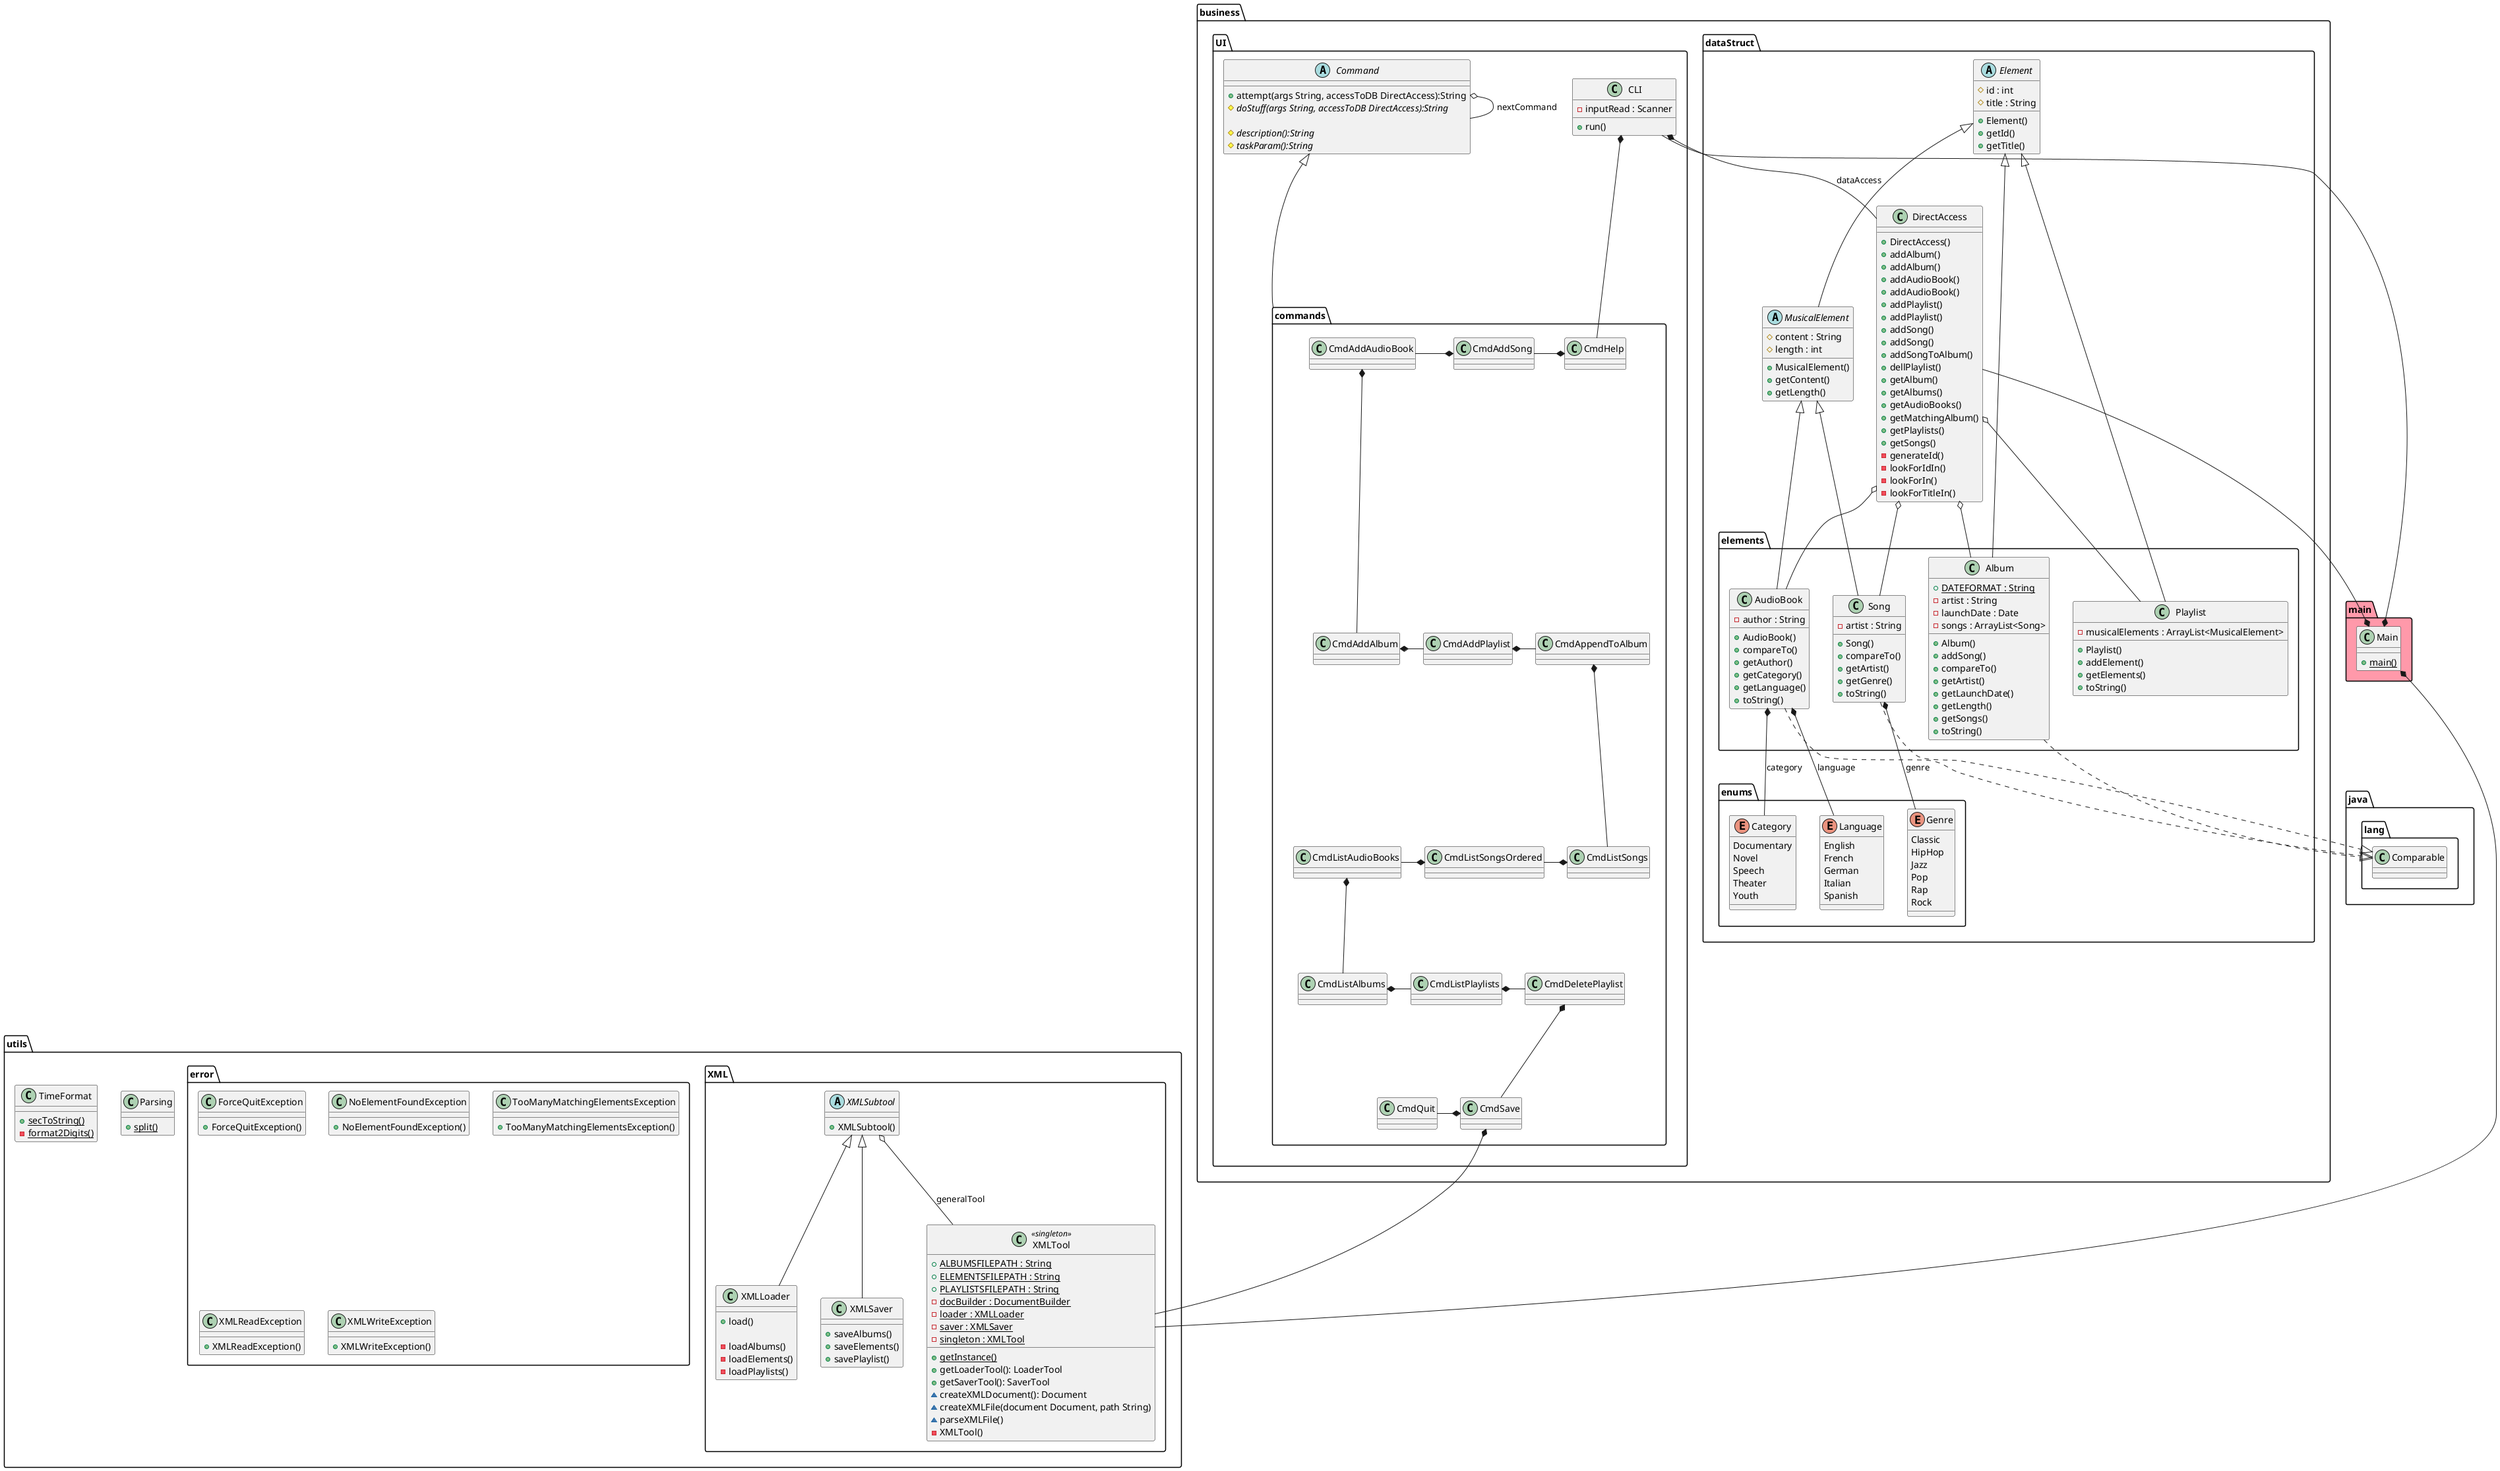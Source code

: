 @startuml Overview

  namespace main #FF99AA{
    class main.Main {
        {static} + main()
    }
  }

  namespace business.UI {
    class business.UI.CLI {
        - inputRead : Scanner

        + run()
    }
  }


  namespace business.UI {
    abstract class business.UI.Command {
        + attempt(args String, accessToDB DirectAccess):String
        {abstract} # doStuff(args String, accessToDB DirectAccess):String

        {abstract} # description():String
        {abstract} # taskParam():String
    }
  }

  namespace business.UI.commands{
    class CmdHelp
    class CmdAddSong
    class CmdAddAudioBook
    class CmdAddAlbum
    class CmdAddPlaylist
    class CmdAppendToAlbum
    class CmdListSongs
    class CmdListSongsOrdered
    class CmdListAudioBooks
    class CmdListAlbums
    class CmdListPlaylists
    class CmdDeletePlaylist
    class CmdSave
    class CmdQuit
  }

  business.UI.Command <|-down- business.UI.commands

  business.UI.CLI *-- business.UI.commands.CmdHelp
  business.UI.commands.CmdHelp *-left- business.UI.commands.CmdAddSong
  business.UI.commands.CmdAddSong *-left- business.UI.commands.CmdAddAudioBook
  business.UI.commands.CmdAddAudioBook *-down- business.UI.commands.CmdAddAlbum
  business.UI.commands.CmdAddAlbum *-right- business.UI.commands.CmdAddPlaylist
  business.UI.commands.CmdAddPlaylist *-right- business.UI.commands.CmdAppendToAlbum
  business.UI.commands.CmdAppendToAlbum *-down- business.UI.commands.CmdListSongs
  business.UI.commands.CmdListSongs *-left- business.UI.commands.CmdListSongsOrdered
  business.UI.commands.CmdListSongsOrdered *-left- business.UI.commands.CmdListAudioBooks
  business.UI.commands.CmdListAudioBooks *-down- business.UI.commands.CmdListAlbums
  business.UI.commands.CmdListAlbums *-right- business.UI.commands.CmdListPlaylists
  business.UI.commands.CmdListPlaylists *-right- business.UI.commands.CmdDeletePlaylist
  business.UI.commands.CmdDeletePlaylist *-down- business.UI.commands.CmdSave
  business.UI.commands.CmdSave *-left- business.UI.commands.CmdQuit

  business.UI.CLI *-- business.dataStruct.DirectAccess : dataAccess
  business.UI.Command o-- business.UI.Command : nextCommand

  namespace business.dataStruct {
    namespace elements {
      class business.dataStruct.elements.Album {
          {static} + DATEFORMAT : String
          - artist : String
          - launchDate : Date
          - songs : ArrayList<Song>
          + Album()
          + addSong()
          + compareTo()
          + getArtist()
          + getLaunchDate()
          + getLength()
          + getSongs()
          + toString()
      }
    }
  }
  

  namespace business.dataStruct {
    namespace elements {
      class business.dataStruct.elements.AudioBook {
          - author : String
          + AudioBook()
          + compareTo()
          + getAuthor()
          + getCategory()
          + getLanguage()
          + toString()
      }
    }
  }
  

  namespace business.dataStruct {
    namespace elements {
      class business.dataStruct.elements.Playlist {
          - musicalElements : ArrayList<MusicalElement>
          + Playlist()
          + addElement()
          + getElements()
          + toString()
      }
    }
  }
  

  namespace business.dataStruct {
    namespace elements {
      class business.dataStruct.elements.Song {
          - artist : String
          + Song()
          + compareTo()
          + getArtist()
          + getGenre()
          + toString()
      }
    }
  }
  

  namespace business.dataStruct {
    namespace enums {
      enum Category {
        Documentary
        Novel
        Speech
        Theater
        Youth
      }
    }
  }
  

  namespace business.dataStruct {
    namespace enums {
      enum Genre {
        Classic
        HipHop
        Jazz
        Pop
        Rap
        Rock
      }
    }
  }
  

  namespace business.dataStruct {
    namespace enums {
      enum Language {
        English
        French
        German
        Italian
        Spanish
      }
    }
  }

  business.dataStruct.elements.Album .down.|> java.lang.Comparable
  business.dataStruct.elements.Album -up-|> business.dataStruct.Element
  business.dataStruct.elements.AudioBook .down.|> java.lang.Comparable
  business.dataStruct.elements.AudioBook -up-|> business.dataStruct.MusicalElement
  business.dataStruct.elements.AudioBook *-- business.dataStruct.enums.Category : category
  business.dataStruct.elements.AudioBook *-- business.dataStruct.enums.Language : language
  business.dataStruct.elements.Playlist -up-|> business.dataStruct.Element
  business.dataStruct.elements.Song .down.|> java.lang.Comparable
  business.dataStruct.elements.Song -up-|> business.dataStruct.MusicalElement
  business.dataStruct.elements.Song *-- business.dataStruct.enums.Genre : genre


  namespace business.dataStruct {
    class business.dataStruct.DirectAccess {
        + DirectAccess()
        + addAlbum()
        + addAlbum()
        + addAudioBook()
        + addAudioBook()
        + addPlaylist()
        + addPlaylist()
        + addSong()
        + addSong()
        + addSongToAlbum()
        + dellPlaylist()
        + getAlbum()
        + getAlbums()
        + getAudioBooks()
        + getMatchingAlbum()
        + getPlaylists()
        + getSongs()
        - generateId()
        - lookForIdIn()
        - lookForIn()
        - lookForTitleIn()
    }
  }

  business.dataStruct.DirectAccess o-- business.dataStruct.elements.Song
  business.dataStruct.DirectAccess o-- business.dataStruct.elements.AudioBook
  business.dataStruct.DirectAccess o-- business.dataStruct.elements.Playlist
  business.dataStruct.DirectAccess o-- business.dataStruct.elements.Album

  namespace business.dataStruct {
    abstract class business.dataStruct.Element {
        # id : int
        # title : String
        + Element()
        + getId()
        + getTitle()
    }
  }
  

  namespace business.dataStruct {
    abstract class business.dataStruct.MusicalElement {
        # content : String
        # length : int
        + MusicalElement()
        + getContent()
        + getLength()
    }
  }

  

  business.dataStruct.MusicalElement -up-|> business.dataStruct.Element


  namespace utils {
    class utils.Parsing {
        {static} + split()
    }
  }
  

  namespace utils {
    class utils.TimeFormat {
        {static} + secToString()
        {static} - format2Digits()
    }
  }
  

  namespace utils {
    namespace XML {
      class utils.XML.XMLLoader {
          + load()

          - loadAlbums()
          - loadElements()
          - loadPlaylists()
      }
    }
  }
  

  namespace utils {
    namespace XML {
      class utils.XML.XMLSaver {
          + saveAlbums()
          + saveElements()
          + savePlaylist()
      }
    }
  }
  

  namespace utils {
    namespace XML {
      abstract class utils.XML.XMLSubtool {
          + XMLSubtool()
      }
    }
  }
  

  namespace utils {
    namespace XML {
      class utils.XML.XMLTool << singleton >>{
          {static} + ALBUMSFILEPATH : String
          {static} + ELEMENTSFILEPATH : String
          {static} + PLAYLISTSFILEPATH : String
          {static} - docBuilder : DocumentBuilder
          {static} - loader : XMLLoader
          {static} - saver : XMLSaver
          {static} - singleton : XMLTool
          {static} + getInstance()
          + getLoaderTool(): LoaderTool
          + getSaverTool(): SaverTool
          ~ createXMLDocument(): Document
          ~ createXMLFile(document Document, path String)
          ~ parseXMLFile()
          - XMLTool()
      }
    }
  }
  

  utils.XML.XMLLoader -up-|> utils.XML.XMLSubtool
  utils.XML.XMLSaver -up-|> utils.XML.XMLSubtool
  utils.XML.XMLSubtool o-- utils.XML.XMLTool : generalTool

  namespace utils {
    namespace error {
      class utils.error.ForceQuitException {
          + ForceQuitException()
      }
    }
  }
  

  namespace utils {
    namespace error {
      class utils.error.NoElementFoundException {
          + NoElementFoundException()
      }
    }
  }
  

  namespace utils {
    namespace error {
      class utils.error.TooManyMatchingElementsException {
          + TooManyMatchingElementsException()
      }
    }
  }
  

  namespace utils {
    namespace error {
      class utils.error.XMLReadException {
          + XMLReadException()
      }
    }
  }
  

  namespace utils {
    namespace error {
      class utils.error.XMLWriteException {
          + XMLWriteException()
      }
    }
  }

  business.UI.commands.CmdSave *-down- utils.XML.XMLTool

  main.Main *-left- business.UI.CLI
  main.Main *-- utils.XML.XMLTool
  main.Main *-up- business.dataStruct.DirectAccess

@enduml